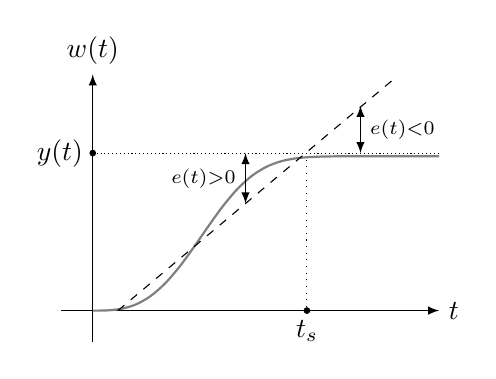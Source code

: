 ﻿\begin{tikzpicture} [scale=2]

% Assi
	\draw[-latex] (-0.2, 0) -- (2.2, 0) node[right] {$t$};
	\draw[-latex] (0, -0.2) -- (0, 1.5) node[above] {$w(t)$};

% Funzione
	\draw[scale=1, domain=0:2.2, smooth, variable=\x, thick, gray] plot ({\x},{0.98-exp(-2*(\x*\x*\x+0.01))});
% Saturazione
	\draw [dashed] (0.16, 0) -- ++(40:2.3);

% Uscita
	\draw[densely dotted] (0, 1) -- (2.2, 1);
	\filldraw (0, 1) circle (0.5pt)
		node[left] (Yi) {$y(t)$};
% Cambiamento di segno
	\draw[dotted] (1.36, 1) -- ++(0, -1);
	\filldraw (1.36, 0) circle (0.5pt)
		node[below] {$t_s$};
	\draw [latex-latex](0.97,1) -++(0,-0.32)node[midway, left] {$\scriptstyle e(t)>0$};
	\draw [latex-latex](1.7,1) -++(0,0.3)node[midway, right] {$\scriptstyle e(t)<0$};
\end{tikzpicture}